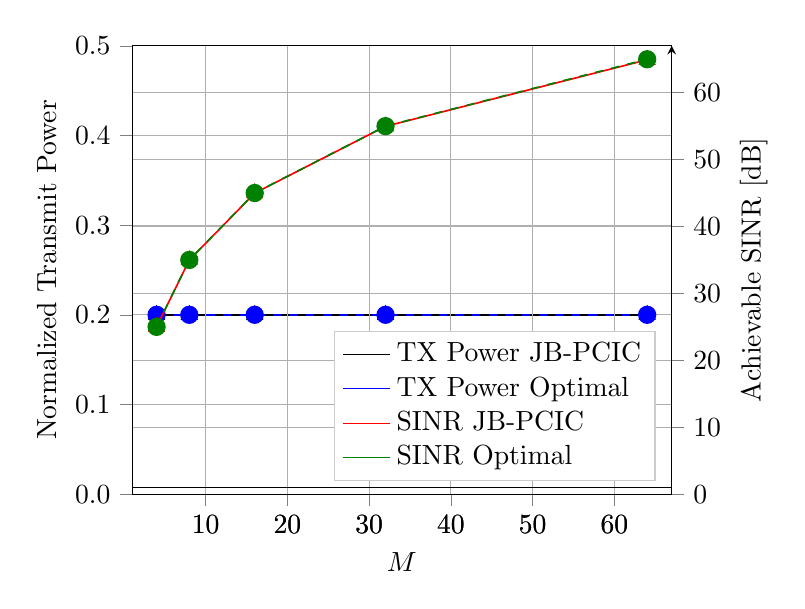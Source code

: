 % This file was created by matplotlib2tikz v0.6.18.
\begin{tikzpicture}

\begin{axis}[
tick align=outside,
tick pos=left,
x grid style={white!69.02!black},
xlabel={$M$},
xmajorgrids,
xmin=1, xmax=67,
xminorgrids,
xtick={0,10,20,30,40,50,60,70},
xticklabels={$0$,$10$,$20$,$30$,$40$,$50$,$60$,$70$},
y grid style={white!69.02!black},
ylabel={Normalized Transmit Power},
ymajorgrids,
ymin=0, ymax=0.5,
yminorgrids,
ytick={0,0.1,0.2,0.3,0.4,0.5},
yticklabels={$0.0$,$0.1$,$0.2$,$0.3$,$0.4$,$0.5$}
]
\addplot [semithick, black, mark=triangle*, mark size=3, mark options={solid}, forget plot]
table [row sep=\\]{%
4	0.2 \\
8	0.2 \\
16	0.2 \\
32	0.2 \\
64	0.2 \\
};
\addplot [semithick, blue, dashed, mark=*, mark size=3, mark options={solid}, forget plot]
table [row sep=\\]{%
4	0.2 \\
8	0.2 \\
16	0.2 \\
32	0.2 \\
64	0.2 \\
};
\path [draw=black, fill opacity=0] (axis cs:0,0)
--(axis cs:0,0.5);

\path [draw=black, fill opacity=0] (axis cs:1,0)
--(axis cs:1,0.5);

\path [draw=black, fill opacity=0] (axis cs:1,0)
--(axis cs:67,0);

\path [draw=black, fill opacity=0] (axis cs:1,1)
--(axis cs:67,1);

\end{axis}

\begin{axis}[
axis y line=right,
legend cell align={left},
legend entries={{TX Power JB-PCIC},{TX Power Optimal},{SINR JB-PCIC},{SINR Optimal}},
legend style={at={(0.97,0.03)}, anchor=south east, draw=white!80.0!black},
tick align=outside,
x grid style={white!69.02!black},
xmajorgrids,
xmin=1, xmax=67,
xtick pos=left,
y grid style={white!69.02!black},
ylabel={Achievable SINR [dB]},
ymajorgrids,
ymin=0, ymax=67,
ytick pos=right,
ytick={0,10,20,30,40,50,60,70},
yticklabels={$0$,$10$,$20$,$30$,$40$,$50$,$60$,$70$}
]
\addlegendimage{no markers, black}
\addlegendimage{no markers, blue}
\addlegendimage{no markers, red}
\addlegendimage{no markers, green!50.0!black}
\addplot [semithick, red, mark=triangle*, mark size=3, mark options={solid}]
table [row sep=\\]{%
4	24.999 \\
8	34.981 \\
16	44.985 \\
32	54.967 \\
64	64.91 \\
};
\addplot [semithick, green!50.0!black, dashed, mark=*, mark size=3, mark options={solid}]
table [row sep=\\]{%
4	24.996 \\
8	34.996 \\
16	44.998 \\
32	54.991 \\
64	64.987 \\
};
\path [draw=black, fill opacity=0] (axis cs:0,0)
--(axis cs:0,67);

\path [draw=black, fill opacity=0] (axis cs:1,0)
--(axis cs:1,67);

\path [draw=black, fill opacity=0] (axis cs:1,0)
--(axis cs:67,0);

\path [draw=black, fill opacity=0] (axis cs:1,1)
--(axis cs:67,1);

\end{axis}

\end{tikzpicture}